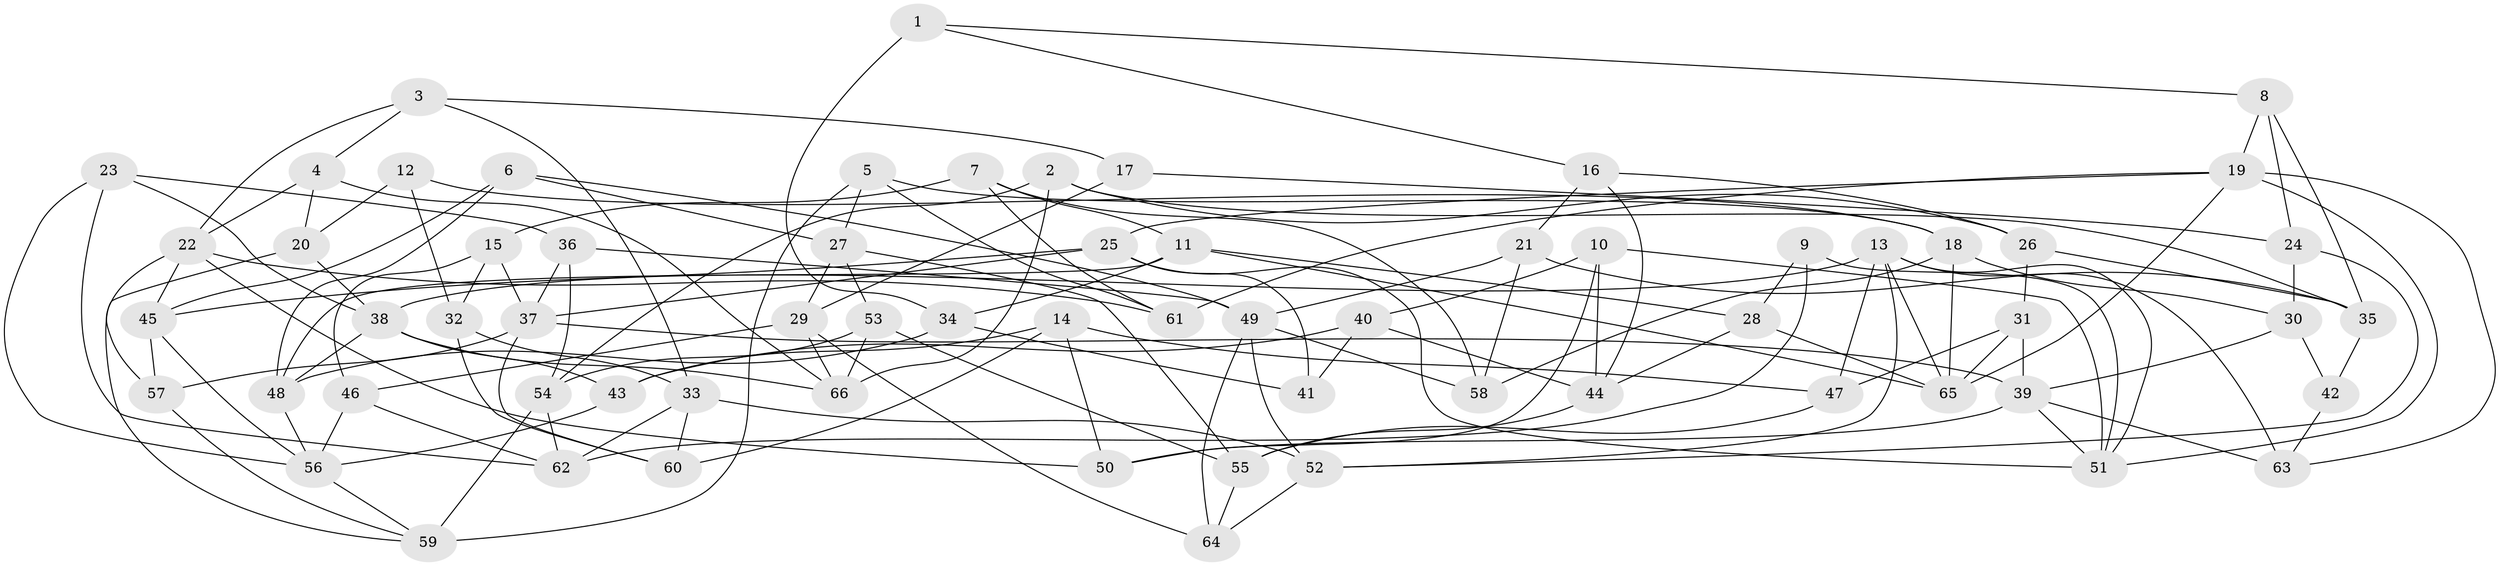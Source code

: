 // original degree distribution, {4: 1.0}
// Generated by graph-tools (version 1.1) at 2025/38/03/04/25 23:38:04]
// undirected, 66 vertices, 147 edges
graph export_dot {
  node [color=gray90,style=filled];
  1;
  2;
  3;
  4;
  5;
  6;
  7;
  8;
  9;
  10;
  11;
  12;
  13;
  14;
  15;
  16;
  17;
  18;
  19;
  20;
  21;
  22;
  23;
  24;
  25;
  26;
  27;
  28;
  29;
  30;
  31;
  32;
  33;
  34;
  35;
  36;
  37;
  38;
  39;
  40;
  41;
  42;
  43;
  44;
  45;
  46;
  47;
  48;
  49;
  50;
  51;
  52;
  53;
  54;
  55;
  56;
  57;
  58;
  59;
  60;
  61;
  62;
  63;
  64;
  65;
  66;
  1 -- 8 [weight=1.0];
  1 -- 16 [weight=1.0];
  1 -- 34 [weight=2.0];
  2 -- 26 [weight=1.0];
  2 -- 35 [weight=1.0];
  2 -- 54 [weight=1.0];
  2 -- 66 [weight=1.0];
  3 -- 4 [weight=1.0];
  3 -- 17 [weight=1.0];
  3 -- 22 [weight=1.0];
  3 -- 33 [weight=1.0];
  4 -- 20 [weight=1.0];
  4 -- 22 [weight=1.0];
  4 -- 66 [weight=1.0];
  5 -- 18 [weight=1.0];
  5 -- 27 [weight=1.0];
  5 -- 59 [weight=1.0];
  5 -- 61 [weight=1.0];
  6 -- 27 [weight=1.0];
  6 -- 45 [weight=1.0];
  6 -- 48 [weight=1.0];
  6 -- 49 [weight=1.0];
  7 -- 11 [weight=1.0];
  7 -- 15 [weight=1.0];
  7 -- 58 [weight=1.0];
  7 -- 61 [weight=1.0];
  8 -- 19 [weight=1.0];
  8 -- 24 [weight=1.0];
  8 -- 35 [weight=1.0];
  9 -- 28 [weight=1.0];
  9 -- 51 [weight=1.0];
  9 -- 62 [weight=2.0];
  10 -- 40 [weight=1.0];
  10 -- 44 [weight=1.0];
  10 -- 50 [weight=1.0];
  10 -- 51 [weight=1.0];
  11 -- 28 [weight=1.0];
  11 -- 34 [weight=1.0];
  11 -- 48 [weight=2.0];
  11 -- 65 [weight=1.0];
  12 -- 18 [weight=2.0];
  12 -- 20 [weight=1.0];
  12 -- 32 [weight=1.0];
  13 -- 38 [weight=1.0];
  13 -- 47 [weight=1.0];
  13 -- 51 [weight=1.0];
  13 -- 52 [weight=1.0];
  13 -- 63 [weight=1.0];
  13 -- 65 [weight=1.0];
  14 -- 43 [weight=1.0];
  14 -- 47 [weight=1.0];
  14 -- 50 [weight=1.0];
  14 -- 60 [weight=1.0];
  15 -- 32 [weight=1.0];
  15 -- 37 [weight=1.0];
  15 -- 46 [weight=1.0];
  16 -- 21 [weight=1.0];
  16 -- 26 [weight=1.0];
  16 -- 44 [weight=1.0];
  17 -- 24 [weight=1.0];
  17 -- 29 [weight=2.0];
  18 -- 30 [weight=1.0];
  18 -- 58 [weight=1.0];
  18 -- 65 [weight=1.0];
  19 -- 25 [weight=1.0];
  19 -- 51 [weight=1.0];
  19 -- 61 [weight=1.0];
  19 -- 63 [weight=1.0];
  19 -- 65 [weight=1.0];
  20 -- 38 [weight=1.0];
  20 -- 59 [weight=1.0];
  21 -- 35 [weight=1.0];
  21 -- 49 [weight=1.0];
  21 -- 58 [weight=1.0];
  22 -- 45 [weight=1.0];
  22 -- 50 [weight=1.0];
  22 -- 57 [weight=1.0];
  22 -- 61 [weight=1.0];
  23 -- 36 [weight=1.0];
  23 -- 38 [weight=1.0];
  23 -- 56 [weight=1.0];
  23 -- 62 [weight=1.0];
  24 -- 30 [weight=1.0];
  24 -- 52 [weight=1.0];
  25 -- 37 [weight=1.0];
  25 -- 41 [weight=1.0];
  25 -- 45 [weight=2.0];
  25 -- 51 [weight=1.0];
  26 -- 31 [weight=1.0];
  26 -- 35 [weight=1.0];
  27 -- 29 [weight=1.0];
  27 -- 53 [weight=2.0];
  27 -- 55 [weight=1.0];
  28 -- 44 [weight=1.0];
  28 -- 65 [weight=1.0];
  29 -- 46 [weight=1.0];
  29 -- 64 [weight=1.0];
  29 -- 66 [weight=1.0];
  30 -- 39 [weight=1.0];
  30 -- 42 [weight=1.0];
  31 -- 39 [weight=1.0];
  31 -- 47 [weight=1.0];
  31 -- 65 [weight=1.0];
  32 -- 33 [weight=1.0];
  32 -- 60 [weight=1.0];
  33 -- 52 [weight=2.0];
  33 -- 60 [weight=1.0];
  33 -- 62 [weight=1.0];
  34 -- 41 [weight=2.0];
  34 -- 48 [weight=1.0];
  35 -- 42 [weight=2.0];
  36 -- 37 [weight=1.0];
  36 -- 49 [weight=1.0];
  36 -- 54 [weight=1.0];
  37 -- 39 [weight=1.0];
  37 -- 57 [weight=1.0];
  37 -- 60 [weight=1.0];
  38 -- 43 [weight=1.0];
  38 -- 48 [weight=1.0];
  38 -- 66 [weight=1.0];
  39 -- 50 [weight=1.0];
  39 -- 51 [weight=1.0];
  39 -- 63 [weight=1.0];
  40 -- 41 [weight=1.0];
  40 -- 43 [weight=1.0];
  40 -- 44 [weight=1.0];
  42 -- 63 [weight=1.0];
  43 -- 56 [weight=1.0];
  44 -- 55 [weight=2.0];
  45 -- 56 [weight=1.0];
  45 -- 57 [weight=1.0];
  46 -- 56 [weight=1.0];
  46 -- 62 [weight=1.0];
  47 -- 55 [weight=1.0];
  48 -- 56 [weight=1.0];
  49 -- 52 [weight=1.0];
  49 -- 58 [weight=1.0];
  49 -- 64 [weight=1.0];
  52 -- 64 [weight=1.0];
  53 -- 54 [weight=1.0];
  53 -- 55 [weight=1.0];
  53 -- 66 [weight=2.0];
  54 -- 59 [weight=2.0];
  54 -- 62 [weight=1.0];
  55 -- 64 [weight=1.0];
  56 -- 59 [weight=1.0];
  57 -- 59 [weight=1.0];
}
